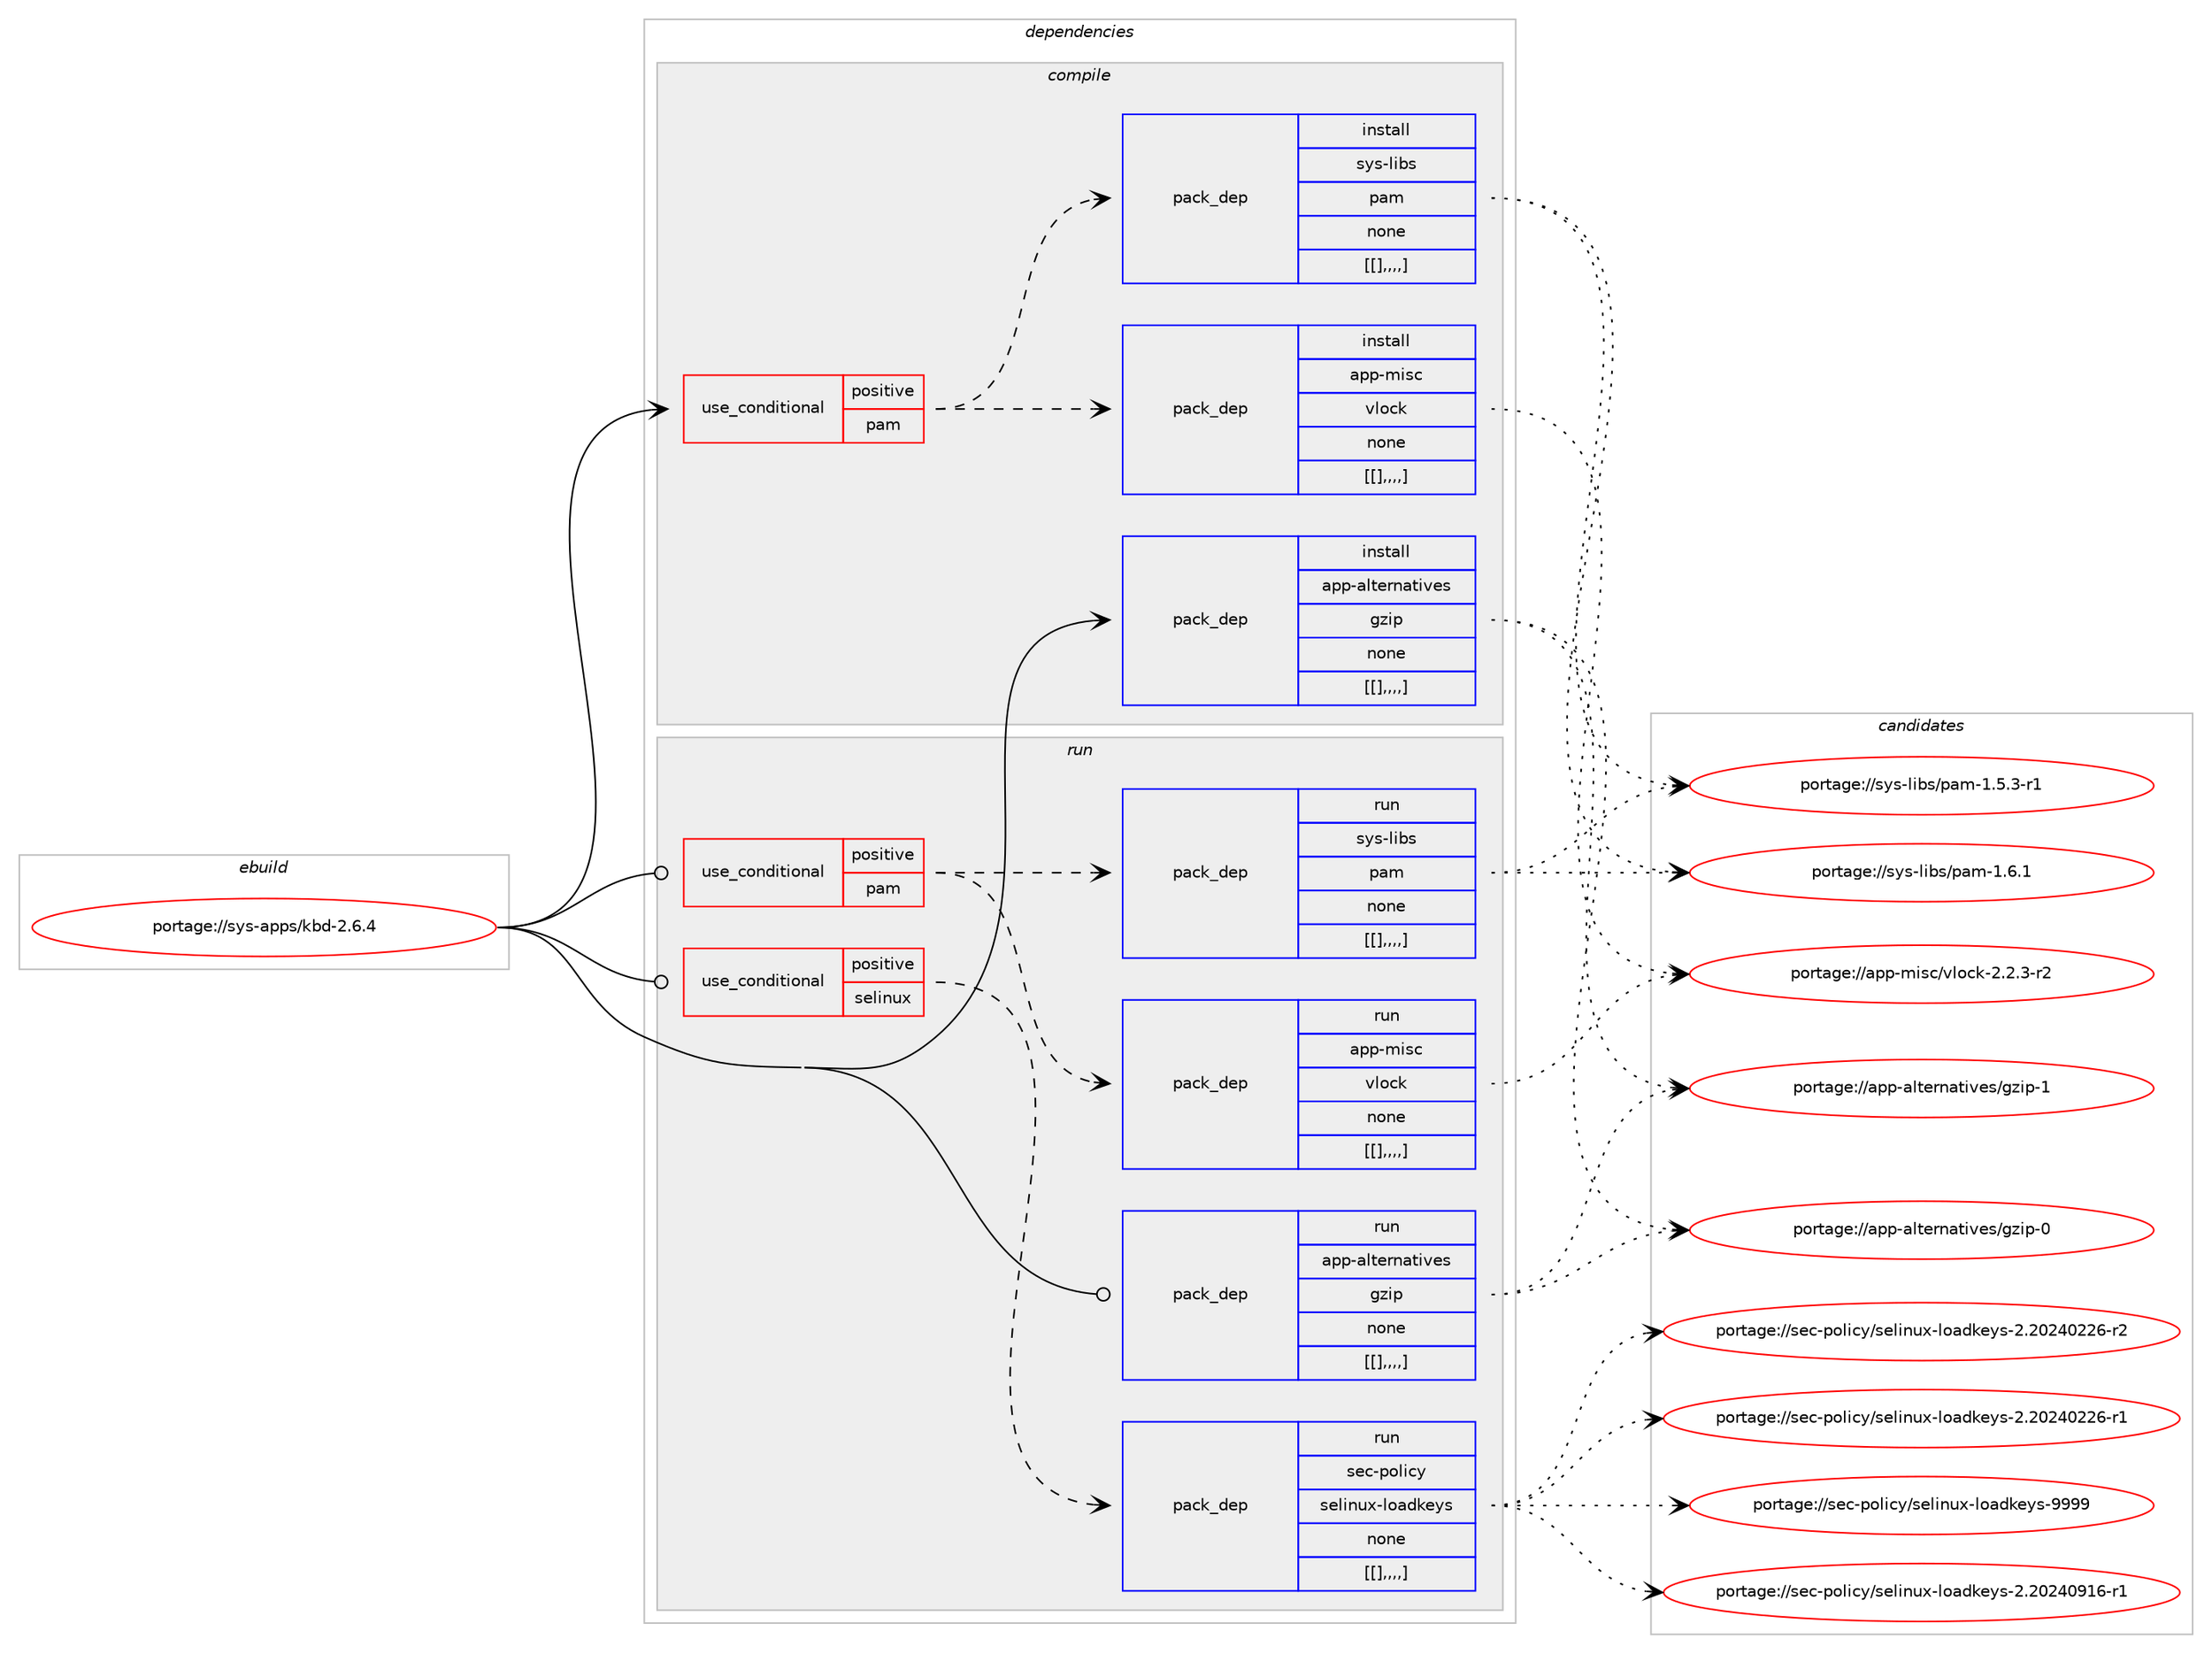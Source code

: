 digraph prolog {

# *************
# Graph options
# *************

newrank=true;
concentrate=true;
compound=true;
graph [rankdir=LR,fontname=Helvetica,fontsize=10,ranksep=1.5];#, ranksep=2.5, nodesep=0.2];
edge  [arrowhead=vee];
node  [fontname=Helvetica,fontsize=10];

# **********
# The ebuild
# **********

subgraph cluster_leftcol {
color=gray;
label=<<i>ebuild</i>>;
id [label="portage://sys-apps/kbd-2.6.4", color=red, width=4, href="../sys-apps/kbd-2.6.4.svg"];
}

# ****************
# The dependencies
# ****************

subgraph cluster_midcol {
color=gray;
label=<<i>dependencies</i>>;
subgraph cluster_compile {
fillcolor="#eeeeee";
style=filled;
label=<<i>compile</i>>;
subgraph cond2735 {
dependency7694 [label=<<TABLE BORDER="0" CELLBORDER="1" CELLSPACING="0" CELLPADDING="4"><TR><TD ROWSPAN="3" CELLPADDING="10">use_conditional</TD></TR><TR><TD>positive</TD></TR><TR><TD>pam</TD></TR></TABLE>>, shape=none, color=red];
subgraph pack4935 {
dependency7695 [label=<<TABLE BORDER="0" CELLBORDER="1" CELLSPACING="0" CELLPADDING="4" WIDTH="220"><TR><TD ROWSPAN="6" CELLPADDING="30">pack_dep</TD></TR><TR><TD WIDTH="110">install</TD></TR><TR><TD>app-misc</TD></TR><TR><TD>vlock</TD></TR><TR><TD>none</TD></TR><TR><TD>[[],,,,]</TD></TR></TABLE>>, shape=none, color=blue];
}
dependency7694:e -> dependency7695:w [weight=20,style="dashed",arrowhead="vee"];
subgraph pack4936 {
dependency7696 [label=<<TABLE BORDER="0" CELLBORDER="1" CELLSPACING="0" CELLPADDING="4" WIDTH="220"><TR><TD ROWSPAN="6" CELLPADDING="30">pack_dep</TD></TR><TR><TD WIDTH="110">install</TD></TR><TR><TD>sys-libs</TD></TR><TR><TD>pam</TD></TR><TR><TD>none</TD></TR><TR><TD>[[],,,,]</TD></TR></TABLE>>, shape=none, color=blue];
}
dependency7694:e -> dependency7696:w [weight=20,style="dashed",arrowhead="vee"];
}
id:e -> dependency7694:w [weight=20,style="solid",arrowhead="vee"];
subgraph pack4937 {
dependency7697 [label=<<TABLE BORDER="0" CELLBORDER="1" CELLSPACING="0" CELLPADDING="4" WIDTH="220"><TR><TD ROWSPAN="6" CELLPADDING="30">pack_dep</TD></TR><TR><TD WIDTH="110">install</TD></TR><TR><TD>app-alternatives</TD></TR><TR><TD>gzip</TD></TR><TR><TD>none</TD></TR><TR><TD>[[],,,,]</TD></TR></TABLE>>, shape=none, color=blue];
}
id:e -> dependency7697:w [weight=20,style="solid",arrowhead="vee"];
}
subgraph cluster_compileandrun {
fillcolor="#eeeeee";
style=filled;
label=<<i>compile and run</i>>;
}
subgraph cluster_run {
fillcolor="#eeeeee";
style=filled;
label=<<i>run</i>>;
subgraph cond2736 {
dependency7698 [label=<<TABLE BORDER="0" CELLBORDER="1" CELLSPACING="0" CELLPADDING="4"><TR><TD ROWSPAN="3" CELLPADDING="10">use_conditional</TD></TR><TR><TD>positive</TD></TR><TR><TD>pam</TD></TR></TABLE>>, shape=none, color=red];
subgraph pack4938 {
dependency7699 [label=<<TABLE BORDER="0" CELLBORDER="1" CELLSPACING="0" CELLPADDING="4" WIDTH="220"><TR><TD ROWSPAN="6" CELLPADDING="30">pack_dep</TD></TR><TR><TD WIDTH="110">run</TD></TR><TR><TD>app-misc</TD></TR><TR><TD>vlock</TD></TR><TR><TD>none</TD></TR><TR><TD>[[],,,,]</TD></TR></TABLE>>, shape=none, color=blue];
}
dependency7698:e -> dependency7699:w [weight=20,style="dashed",arrowhead="vee"];
subgraph pack4939 {
dependency7700 [label=<<TABLE BORDER="0" CELLBORDER="1" CELLSPACING="0" CELLPADDING="4" WIDTH="220"><TR><TD ROWSPAN="6" CELLPADDING="30">pack_dep</TD></TR><TR><TD WIDTH="110">run</TD></TR><TR><TD>sys-libs</TD></TR><TR><TD>pam</TD></TR><TR><TD>none</TD></TR><TR><TD>[[],,,,]</TD></TR></TABLE>>, shape=none, color=blue];
}
dependency7698:e -> dependency7700:w [weight=20,style="dashed",arrowhead="vee"];
}
id:e -> dependency7698:w [weight=20,style="solid",arrowhead="odot"];
subgraph cond2737 {
dependency7701 [label=<<TABLE BORDER="0" CELLBORDER="1" CELLSPACING="0" CELLPADDING="4"><TR><TD ROWSPAN="3" CELLPADDING="10">use_conditional</TD></TR><TR><TD>positive</TD></TR><TR><TD>selinux</TD></TR></TABLE>>, shape=none, color=red];
subgraph pack4940 {
dependency7702 [label=<<TABLE BORDER="0" CELLBORDER="1" CELLSPACING="0" CELLPADDING="4" WIDTH="220"><TR><TD ROWSPAN="6" CELLPADDING="30">pack_dep</TD></TR><TR><TD WIDTH="110">run</TD></TR><TR><TD>sec-policy</TD></TR><TR><TD>selinux-loadkeys</TD></TR><TR><TD>none</TD></TR><TR><TD>[[],,,,]</TD></TR></TABLE>>, shape=none, color=blue];
}
dependency7701:e -> dependency7702:w [weight=20,style="dashed",arrowhead="vee"];
}
id:e -> dependency7701:w [weight=20,style="solid",arrowhead="odot"];
subgraph pack4941 {
dependency7703 [label=<<TABLE BORDER="0" CELLBORDER="1" CELLSPACING="0" CELLPADDING="4" WIDTH="220"><TR><TD ROWSPAN="6" CELLPADDING="30">pack_dep</TD></TR><TR><TD WIDTH="110">run</TD></TR><TR><TD>app-alternatives</TD></TR><TR><TD>gzip</TD></TR><TR><TD>none</TD></TR><TR><TD>[[],,,,]</TD></TR></TABLE>>, shape=none, color=blue];
}
id:e -> dependency7703:w [weight=20,style="solid",arrowhead="odot"];
}
}

# **************
# The candidates
# **************

subgraph cluster_choices {
rank=same;
color=gray;
label=<<i>candidates</i>>;

subgraph choice4935 {
color=black;
nodesep=1;
choice97112112451091051159947118108111991074550465046514511450 [label="portage://app-misc/vlock-2.2.3-r2", color=red, width=4,href="../app-misc/vlock-2.2.3-r2.svg"];
dependency7695:e -> choice97112112451091051159947118108111991074550465046514511450:w [style=dotted,weight="100"];
}
subgraph choice4936 {
color=black;
nodesep=1;
choice11512111545108105981154711297109454946544649 [label="portage://sys-libs/pam-1.6.1", color=red, width=4,href="../sys-libs/pam-1.6.1.svg"];
choice115121115451081059811547112971094549465346514511449 [label="portage://sys-libs/pam-1.5.3-r1", color=red, width=4,href="../sys-libs/pam-1.5.3-r1.svg"];
dependency7696:e -> choice11512111545108105981154711297109454946544649:w [style=dotted,weight="100"];
dependency7696:e -> choice115121115451081059811547112971094549465346514511449:w [style=dotted,weight="100"];
}
subgraph choice4937 {
color=black;
nodesep=1;
choice97112112459710811610111411097116105118101115471031221051124549 [label="portage://app-alternatives/gzip-1", color=red, width=4,href="../app-alternatives/gzip-1.svg"];
choice97112112459710811610111411097116105118101115471031221051124548 [label="portage://app-alternatives/gzip-0", color=red, width=4,href="../app-alternatives/gzip-0.svg"];
dependency7697:e -> choice97112112459710811610111411097116105118101115471031221051124549:w [style=dotted,weight="100"];
dependency7697:e -> choice97112112459710811610111411097116105118101115471031221051124548:w [style=dotted,weight="100"];
}
subgraph choice4938 {
color=black;
nodesep=1;
choice97112112451091051159947118108111991074550465046514511450 [label="portage://app-misc/vlock-2.2.3-r2", color=red, width=4,href="../app-misc/vlock-2.2.3-r2.svg"];
dependency7699:e -> choice97112112451091051159947118108111991074550465046514511450:w [style=dotted,weight="100"];
}
subgraph choice4939 {
color=black;
nodesep=1;
choice11512111545108105981154711297109454946544649 [label="portage://sys-libs/pam-1.6.1", color=red, width=4,href="../sys-libs/pam-1.6.1.svg"];
choice115121115451081059811547112971094549465346514511449 [label="portage://sys-libs/pam-1.5.3-r1", color=red, width=4,href="../sys-libs/pam-1.5.3-r1.svg"];
dependency7700:e -> choice11512111545108105981154711297109454946544649:w [style=dotted,weight="100"];
dependency7700:e -> choice115121115451081059811547112971094549465346514511449:w [style=dotted,weight="100"];
}
subgraph choice4940 {
color=black;
nodesep=1;
choice1151019945112111108105991214711510110810511011712045108111971001071011211154557575757 [label="portage://sec-policy/selinux-loadkeys-9999", color=red, width=4,href="../sec-policy/selinux-loadkeys-9999.svg"];
choice11510199451121111081059912147115101108105110117120451081119710010710112111545504650485052485749544511449 [label="portage://sec-policy/selinux-loadkeys-2.20240916-r1", color=red, width=4,href="../sec-policy/selinux-loadkeys-2.20240916-r1.svg"];
choice11510199451121111081059912147115101108105110117120451081119710010710112111545504650485052485050544511450 [label="portage://sec-policy/selinux-loadkeys-2.20240226-r2", color=red, width=4,href="../sec-policy/selinux-loadkeys-2.20240226-r2.svg"];
choice11510199451121111081059912147115101108105110117120451081119710010710112111545504650485052485050544511449 [label="portage://sec-policy/selinux-loadkeys-2.20240226-r1", color=red, width=4,href="../sec-policy/selinux-loadkeys-2.20240226-r1.svg"];
dependency7702:e -> choice1151019945112111108105991214711510110810511011712045108111971001071011211154557575757:w [style=dotted,weight="100"];
dependency7702:e -> choice11510199451121111081059912147115101108105110117120451081119710010710112111545504650485052485749544511449:w [style=dotted,weight="100"];
dependency7702:e -> choice11510199451121111081059912147115101108105110117120451081119710010710112111545504650485052485050544511450:w [style=dotted,weight="100"];
dependency7702:e -> choice11510199451121111081059912147115101108105110117120451081119710010710112111545504650485052485050544511449:w [style=dotted,weight="100"];
}
subgraph choice4941 {
color=black;
nodesep=1;
choice97112112459710811610111411097116105118101115471031221051124549 [label="portage://app-alternatives/gzip-1", color=red, width=4,href="../app-alternatives/gzip-1.svg"];
choice97112112459710811610111411097116105118101115471031221051124548 [label="portage://app-alternatives/gzip-0", color=red, width=4,href="../app-alternatives/gzip-0.svg"];
dependency7703:e -> choice97112112459710811610111411097116105118101115471031221051124549:w [style=dotted,weight="100"];
dependency7703:e -> choice97112112459710811610111411097116105118101115471031221051124548:w [style=dotted,weight="100"];
}
}

}
